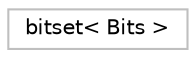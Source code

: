 digraph "Graphical Class Hierarchy"
{
 // LATEX_PDF_SIZE
  edge [fontname="Helvetica",fontsize="10",labelfontname="Helvetica",labelfontsize="10"];
  node [fontname="Helvetica",fontsize="10",shape=record];
  rankdir="LR";
  Node0 [label="bitset\< Bits \>",height=0.2,width=0.4,color="grey75", fillcolor="white", style="filled",tooltip="STL class."];
}
